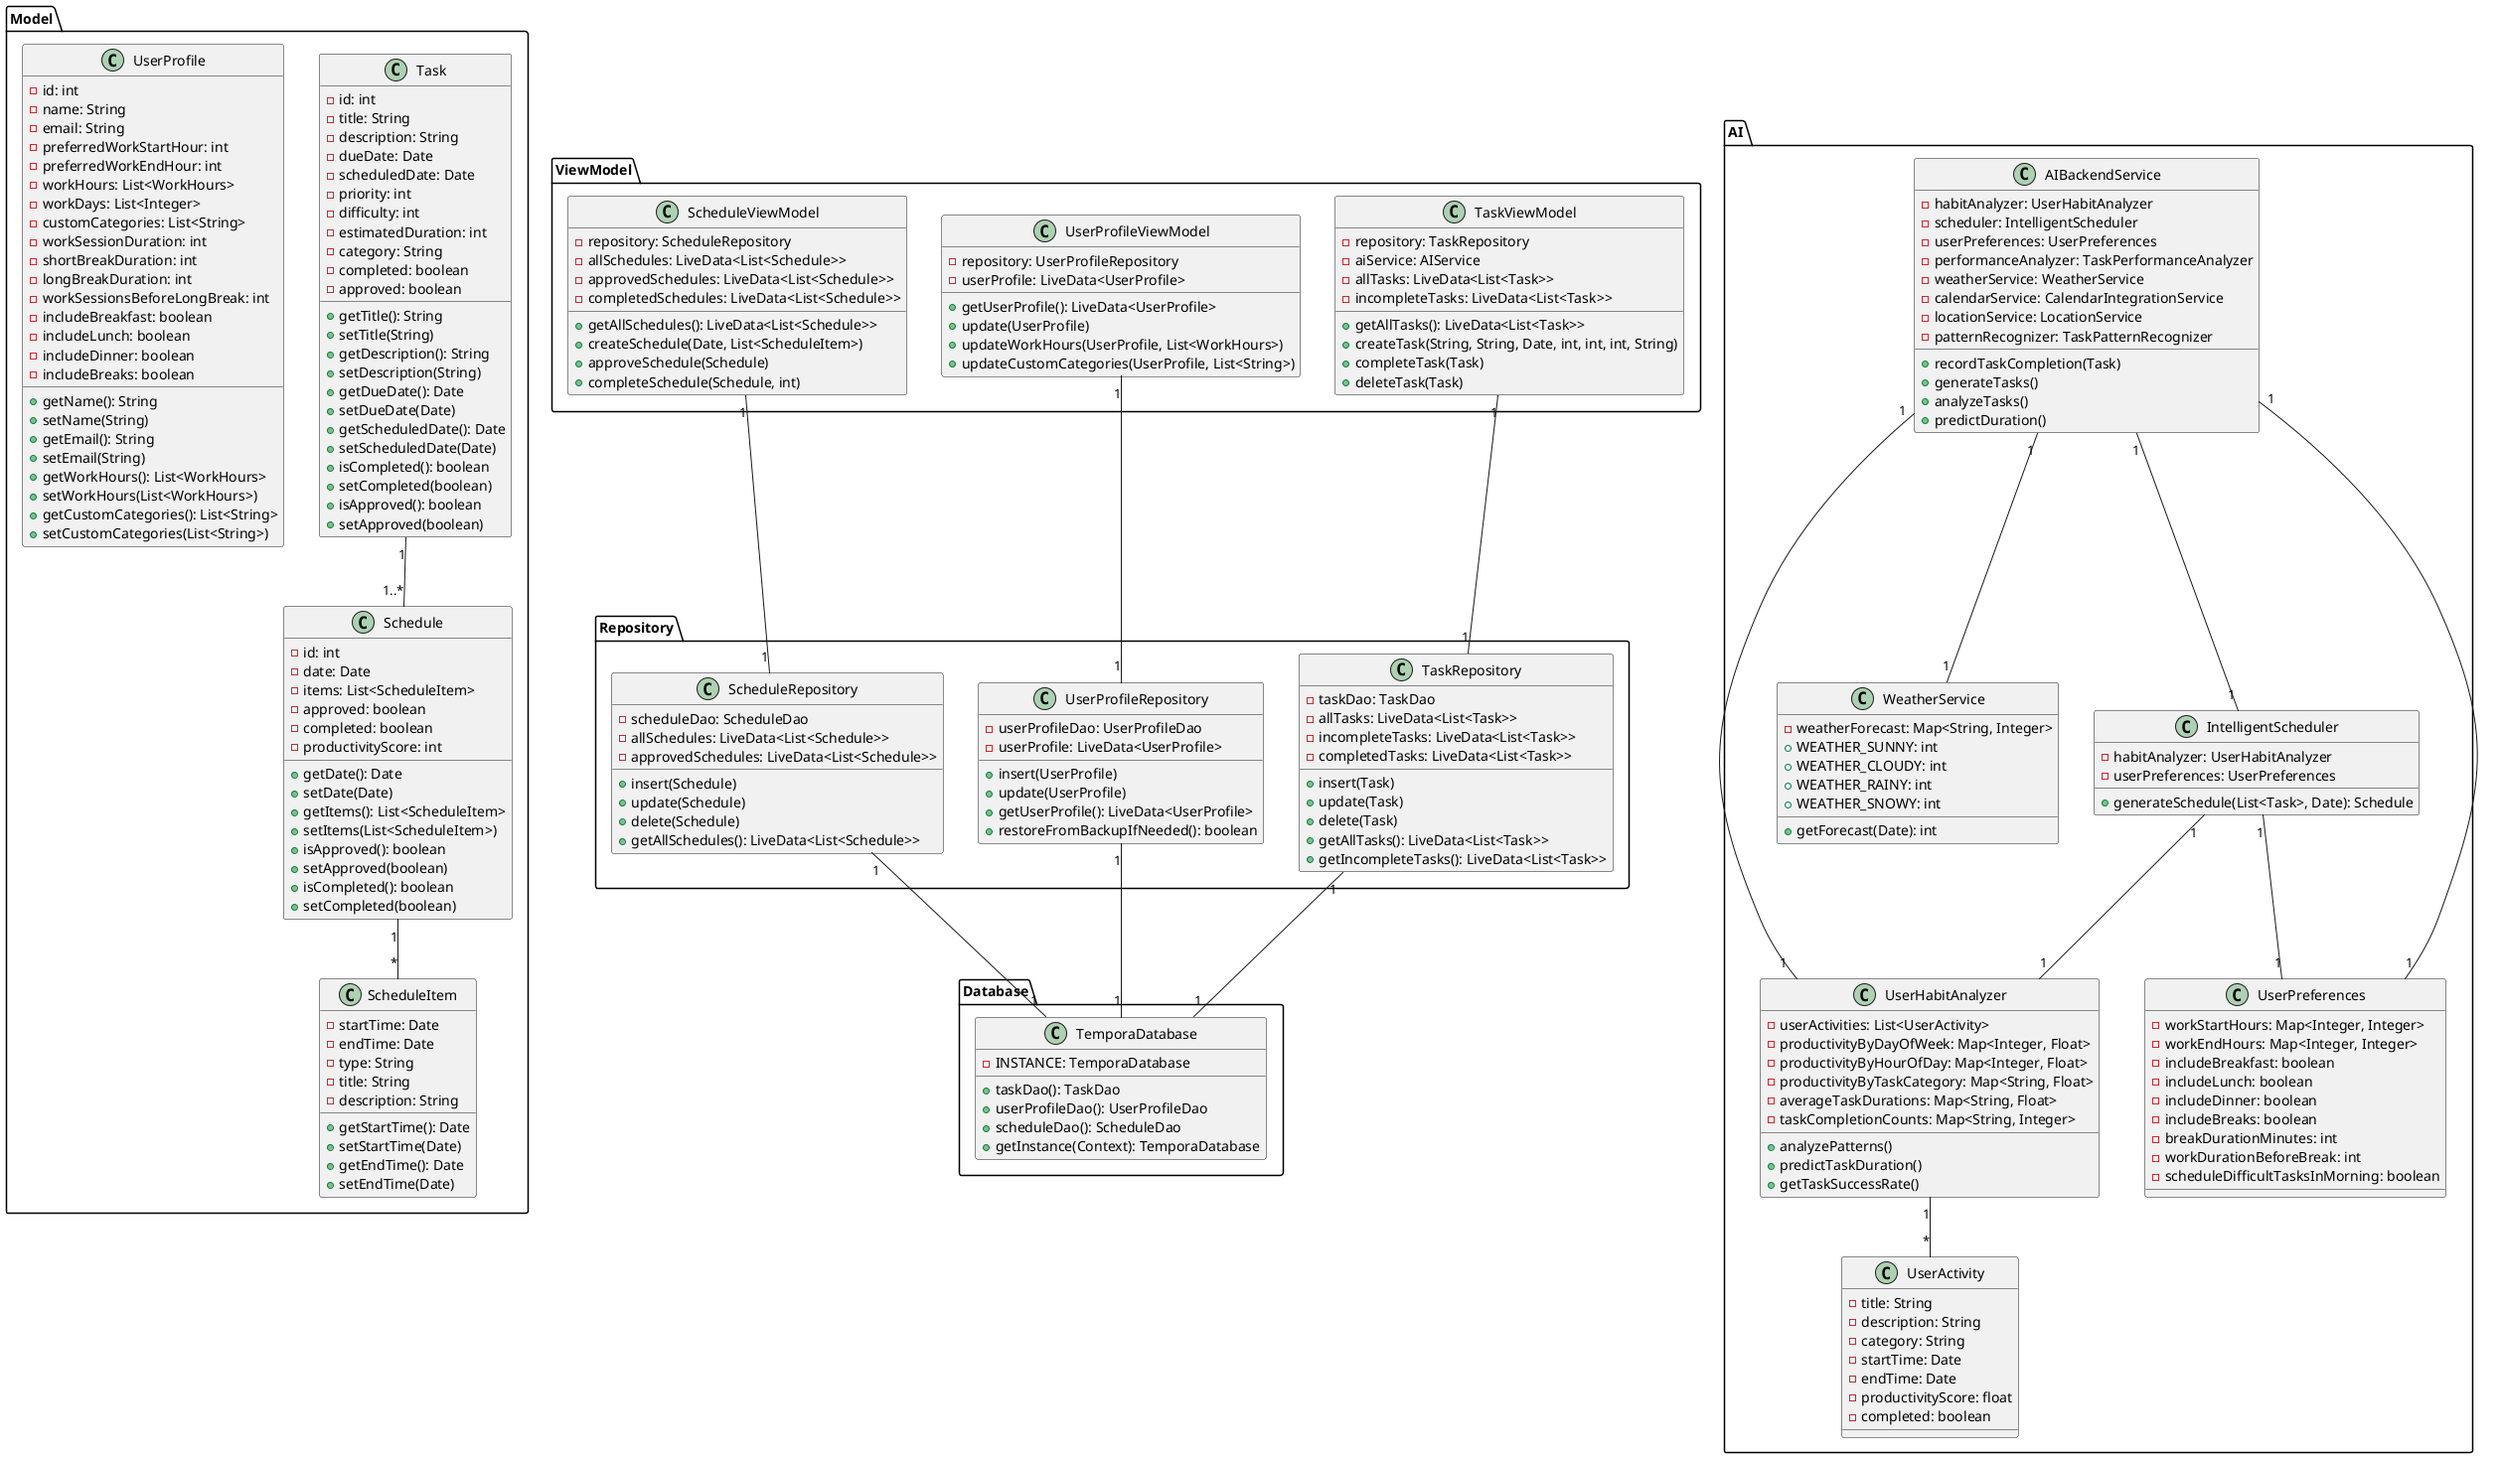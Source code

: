 @startuml
package "Model" {
  class Task {
    -id: int
    -title: String
    -description: String
    -dueDate: Date
    -scheduledDate: Date
    -priority: int
    -difficulty: int
    -estimatedDuration: int
    -category: String
    -completed: boolean
    -approved: boolean
    +getTitle(): String
    +setTitle(String)
    +getDescription(): String
    +setDescription(String)
    +getDueDate(): Date
    +setDueDate(Date)
    +getScheduledDate(): Date
    +setScheduledDate(Date)
    +isCompleted(): boolean
    +setCompleted(boolean)
    +isApproved(): boolean
    +setApproved(boolean)
  }
  
  class UserProfile {
    -id: int
    -name: String
    -email: String
    -preferredWorkStartHour: int
    -preferredWorkEndHour: int
    -workHours: List<WorkHours>
    -workDays: List<Integer>
    -customCategories: List<String>
    -workSessionDuration: int
    -shortBreakDuration: int
    -longBreakDuration: int
    -workSessionsBeforeLongBreak: int
    -includeBreakfast: boolean
    -includeLunch: boolean
    -includeDinner: boolean
    -includeBreaks: boolean
    +getName(): String
    +setName(String)
    +getEmail(): String
    +setEmail(String)
    +getWorkHours(): List<WorkHours>
    +setWorkHours(List<WorkHours>)
    +getCustomCategories(): List<String>
    +setCustomCategories(List<String>)
  }
  
  class Schedule {
    -id: int
    -date: Date
    -items: List<ScheduleItem>
    -approved: boolean
    -completed: boolean
    -productivityScore: int
    +getDate(): Date
    +setDate(Date)
    +getItems(): List<ScheduleItem>
    +setItems(List<ScheduleItem>)
    +isApproved(): boolean
    +setApproved(boolean)
    +isCompleted(): boolean
    +setCompleted(boolean)
  }

  class ScheduleItem {
    -startTime: Date
    -endTime: Date
    -type: String
    -title: String
    -description: String
    +getStartTime(): Date
    +setStartTime(Date)
    +getEndTime(): Date
    +setEndTime(Date)
  }
}

package "Repository" {
  class TaskRepository {
    -taskDao: TaskDao
    -allTasks: LiveData<List<Task>>
    -incompleteTasks: LiveData<List<Task>>
    -completedTasks: LiveData<List<Task>>
    +insert(Task)
    +update(Task)
    +delete(Task)
    +getAllTasks(): LiveData<List<Task>>
    +getIncompleteTasks(): LiveData<List<Task>>
  }

  class UserProfileRepository {
    -userProfileDao: UserProfileDao
    -userProfile: LiveData<UserProfile>
    +insert(UserProfile)
    +update(UserProfile)
    +getUserProfile(): LiveData<UserProfile>
    +restoreFromBackupIfNeeded(): boolean
  }

  class ScheduleRepository {
    -scheduleDao: ScheduleDao
    -allSchedules: LiveData<List<Schedule>>
    -approvedSchedules: LiveData<List<Schedule>>
    +insert(Schedule)
    +update(Schedule)
    +delete(Schedule)
    +getAllSchedules(): LiveData<List<Schedule>>
  }
}

package "ViewModel" {
  class TaskViewModel {
    -repository: TaskRepository
    -aiService: AIService
    -allTasks: LiveData<List<Task>>
    -incompleteTasks: LiveData<List<Task>>
    +getAllTasks(): LiveData<List<Task>>
    +createTask(String, String, Date, int, int, int, String)
    +completeTask(Task)
    +deleteTask(Task)
  }

  class UserProfileViewModel {
    -repository: UserProfileRepository
    -userProfile: LiveData<UserProfile>
    +getUserProfile(): LiveData<UserProfile>
    +update(UserProfile)
    +updateWorkHours(UserProfile, List<WorkHours>)
    +updateCustomCategories(UserProfile, List<String>)
  }

  class ScheduleViewModel {
    -repository: ScheduleRepository
    -allSchedules: LiveData<List<Schedule>>
    -approvedSchedules: LiveData<List<Schedule>>
    -completedSchedules: LiveData<List<Schedule>>
    +getAllSchedules(): LiveData<List<Schedule>>
    +createSchedule(Date, List<ScheduleItem>)
    +approveSchedule(Schedule)
    +completeSchedule(Schedule, int)
  }
}

package "Database" {
  class TemporaDatabase {
    -INSTANCE: TemporaDatabase
    +taskDao(): TaskDao
    +userProfileDao(): UserProfileDao
    +scheduleDao(): ScheduleDao
    +getInstance(Context): TemporaDatabase
  }
}

package "AI" {
  class AIBackendService {
    -habitAnalyzer: UserHabitAnalyzer
    -scheduler: IntelligentScheduler
    -userPreferences: UserPreferences
    -performanceAnalyzer: TaskPerformanceAnalyzer
    -weatherService: WeatherService
    -calendarService: CalendarIntegrationService
    -locationService: LocationService
    -patternRecognizer: TaskPatternRecognizer
    +recordTaskCompletion(Task)
    +generateTasks()
    +analyzeTasks()
    +predictDuration()
  }

  class UserHabitAnalyzer {
    -userActivities: List<UserActivity>
    -productivityByDayOfWeek: Map<Integer, Float>
    -productivityByHourOfDay: Map<Integer, Float>
    -productivityByTaskCategory: Map<String, Float>
    -averageTaskDurations: Map<String, Float>
    -taskCompletionCounts: Map<String, Integer>
    +analyzePatterns()
    +predictTaskDuration()
    +getTaskSuccessRate()
  }

  class WeatherService {
    -weatherForecast: Map<String, Integer>
    +WEATHER_SUNNY: int
    +WEATHER_CLOUDY: int
    +WEATHER_RAINY: int
    +WEATHER_SNOWY: int
    +getForecast(Date): int
  }

  class UserPreferences {
    -workStartHours: Map<Integer, Integer>
    -workEndHours: Map<Integer, Integer>
    -includeBreakfast: boolean
    -includeLunch: boolean
    -includeDinner: boolean
    -includeBreaks: boolean
    -breakDurationMinutes: int
    -workDurationBeforeBreak: int
    -scheduleDifficultTasksInMorning: boolean
  }

  class UserActivity {
    -title: String
    -description: String
    -category: String
    -startTime: Date
    -endTime: Date
    -productivityScore: float
    -completed: boolean
  }

  class IntelligentScheduler {
    -habitAnalyzer: UserHabitAnalyzer
    -userPreferences: UserPreferences
    +generateSchedule(List<Task>, Date): Schedule
  }
}

' Relations
Task "1" -- "1..*" Schedule
Schedule "1" -- "*" ScheduleItem
TaskRepository "1" -- "1" TemporaDatabase
UserProfileRepository "1" -- "1" TemporaDatabase
ScheduleRepository "1" -- "1" TemporaDatabase
TaskViewModel "1" -- "1" TaskRepository
UserProfileViewModel "1" -- "1" UserProfileRepository
ScheduleViewModel "1" -- "1" ScheduleRepository
AIBackendService "1" -- "1" UserHabitAnalyzer
AIBackendService "1" -- "1" IntelligentScheduler
AIBackendService "1" -- "1" WeatherService
AIBackendService "1" -- "1" UserPreferences
UserHabitAnalyzer "1" -- "*" UserActivity
IntelligentScheduler "1" -- "1" UserHabitAnalyzer
IntelligentScheduler "1" -- "1" UserPreferences
@enduml
